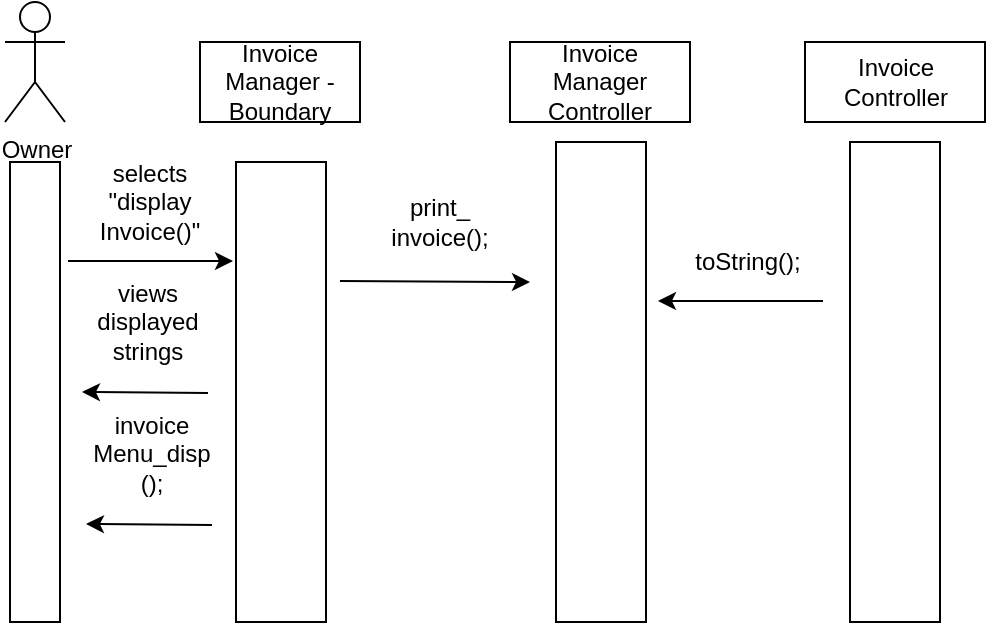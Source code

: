 <mxfile version="12.1.1" type="device" pages="1"><diagram id="P0AJ_tKeIYmWpB_PJLQ7" name="Page-1"><mxGraphModel dx="904" dy="436" grid="1" gridSize="10" guides="1" tooltips="1" connect="1" arrows="1" fold="1" page="1" pageScale="1" pageWidth="850" pageHeight="1100" math="0" shadow="0"><root><mxCell id="0"/><mxCell id="1" parent="0"/><mxCell id="lyzOT3NYY4EelGHXuprh-1" value="Owner" style="shape=umlActor;verticalLabelPosition=bottom;labelBackgroundColor=#ffffff;verticalAlign=top;html=1;outlineConnect=0;" parent="1" vertex="1"><mxGeometry x="27.5" y="10" width="30" height="60" as="geometry"/></mxCell><mxCell id="lyzOT3NYY4EelGHXuprh-3" value="Invoice Manager - Boundary" style="rounded=0;whiteSpace=wrap;html=1;" parent="1" vertex="1"><mxGeometry x="125" y="30" width="80" height="40" as="geometry"/></mxCell><mxCell id="lyzOT3NYY4EelGHXuprh-10" value="" style="endArrow=none;dashed=1;html=1;" parent="1" source="lyzOT3NYY4EelGHXuprh-21" edge="1"><mxGeometry width="50" height="50" relative="1" as="geometry"><mxPoint x="44.5" y="460" as="sourcePoint"/><mxPoint x="44.5" y="90" as="targetPoint"/></mxGeometry></mxCell><mxCell id="lyzOT3NYY4EelGHXuprh-21" value="" style="rounded=0;whiteSpace=wrap;html=1;" parent="1" vertex="1"><mxGeometry x="30" y="90" width="25" height="230" as="geometry"/></mxCell><mxCell id="lyzOT3NYY4EelGHXuprh-27" value="" style="rounded=0;whiteSpace=wrap;html=1;" parent="1" vertex="1"><mxGeometry x="143" y="90" width="45" height="230" as="geometry"/></mxCell><mxCell id="2L0ndJAzQF1lnuj0nKCO-2" value="Invoice Manager Controller" style="rounded=0;whiteSpace=wrap;html=1;" parent="1" vertex="1"><mxGeometry x="280" y="30" width="90" height="40" as="geometry"/></mxCell><mxCell id="2L0ndJAzQF1lnuj0nKCO-22" value="Invoice Controller" style="rounded=0;whiteSpace=wrap;html=1;" parent="1" vertex="1"><mxGeometry x="427.5" y="30" width="90" height="40" as="geometry"/></mxCell><mxCell id="2L0ndJAzQF1lnuj0nKCO-101" value="" style="endArrow=classic;html=1;" parent="1" edge="1"><mxGeometry width="50" height="50" relative="1" as="geometry"><mxPoint x="58.983" y="139.5" as="sourcePoint"/><mxPoint x="141.5" y="139.5" as="targetPoint"/></mxGeometry></mxCell><mxCell id="2L0ndJAzQF1lnuj0nKCO-102" value="selects &quot;display&lt;br&gt;Invoice()&quot;" style="text;html=1;strokeColor=none;fillColor=none;align=center;verticalAlign=middle;whiteSpace=wrap;rounded=0;" parent="1" vertex="1"><mxGeometry x="71" y="80" width="58" height="60" as="geometry"/></mxCell><mxCell id="2JpOnsefHWFq15yPvEk3-96" value="" style="endArrow=classic;html=1;" edge="1" parent="1"><mxGeometry width="50" height="50" relative="1" as="geometry"><mxPoint x="194.983" y="149.5" as="sourcePoint"/><mxPoint x="290" y="150" as="targetPoint"/></mxGeometry></mxCell><mxCell id="2JpOnsefHWFq15yPvEk3-97" value="" style="rounded=0;whiteSpace=wrap;html=1;" vertex="1" parent="1"><mxGeometry x="303" y="80" width="45" height="240" as="geometry"/></mxCell><mxCell id="2JpOnsefHWFq15yPvEk3-98" value="" style="rounded=0;whiteSpace=wrap;html=1;" vertex="1" parent="1"><mxGeometry x="450" y="80" width="45" height="240" as="geometry"/></mxCell><mxCell id="2JpOnsefHWFq15yPvEk3-99" value="" style="endArrow=classic;html=1;" edge="1" parent="1"><mxGeometry width="50" height="50" relative="1" as="geometry"><mxPoint x="436.5" y="159.5" as="sourcePoint"/><mxPoint x="353.983" y="159.5" as="targetPoint"/></mxGeometry></mxCell><mxCell id="2JpOnsefHWFq15yPvEk3-100" value="print_&lt;br&gt;invoice();" style="text;html=1;strokeColor=none;fillColor=none;align=center;verticalAlign=middle;whiteSpace=wrap;rounded=0;" vertex="1" parent="1"><mxGeometry x="216" y="100" width="58" height="40" as="geometry"/></mxCell><mxCell id="2JpOnsefHWFq15yPvEk3-101" value="toString();" style="text;html=1;strokeColor=none;fillColor=none;align=center;verticalAlign=middle;whiteSpace=wrap;rounded=0;" vertex="1" parent="1"><mxGeometry x="369.5" y="125" width="58" height="30" as="geometry"/></mxCell><mxCell id="2JpOnsefHWFq15yPvEk3-106" value="" style="endArrow=classic;html=1;" edge="1" parent="1"><mxGeometry width="50" height="50" relative="1" as="geometry"><mxPoint x="129" y="205.5" as="sourcePoint"/><mxPoint x="66" y="205" as="targetPoint"/></mxGeometry></mxCell><mxCell id="2JpOnsefHWFq15yPvEk3-110" value="views displayed strings" style="text;html=1;strokeColor=none;fillColor=none;align=center;verticalAlign=middle;whiteSpace=wrap;rounded=0;" vertex="1" parent="1"><mxGeometry x="70" y="150" width="58" height="40" as="geometry"/></mxCell><mxCell id="2JpOnsefHWFq15yPvEk3-112" value="" style="endArrow=classic;html=1;" edge="1" parent="1"><mxGeometry width="50" height="50" relative="1" as="geometry"><mxPoint x="131" y="271.5" as="sourcePoint"/><mxPoint x="68" y="271" as="targetPoint"/></mxGeometry></mxCell><mxCell id="2JpOnsefHWFq15yPvEk3-113" value="invoice&lt;br&gt;Menu_disp&lt;br&gt;();" style="text;html=1;strokeColor=none;fillColor=none;align=center;verticalAlign=middle;whiteSpace=wrap;rounded=0;" vertex="1" parent="1"><mxGeometry x="72" y="216" width="58" height="40" as="geometry"/></mxCell></root></mxGraphModel></diagram></mxfile>